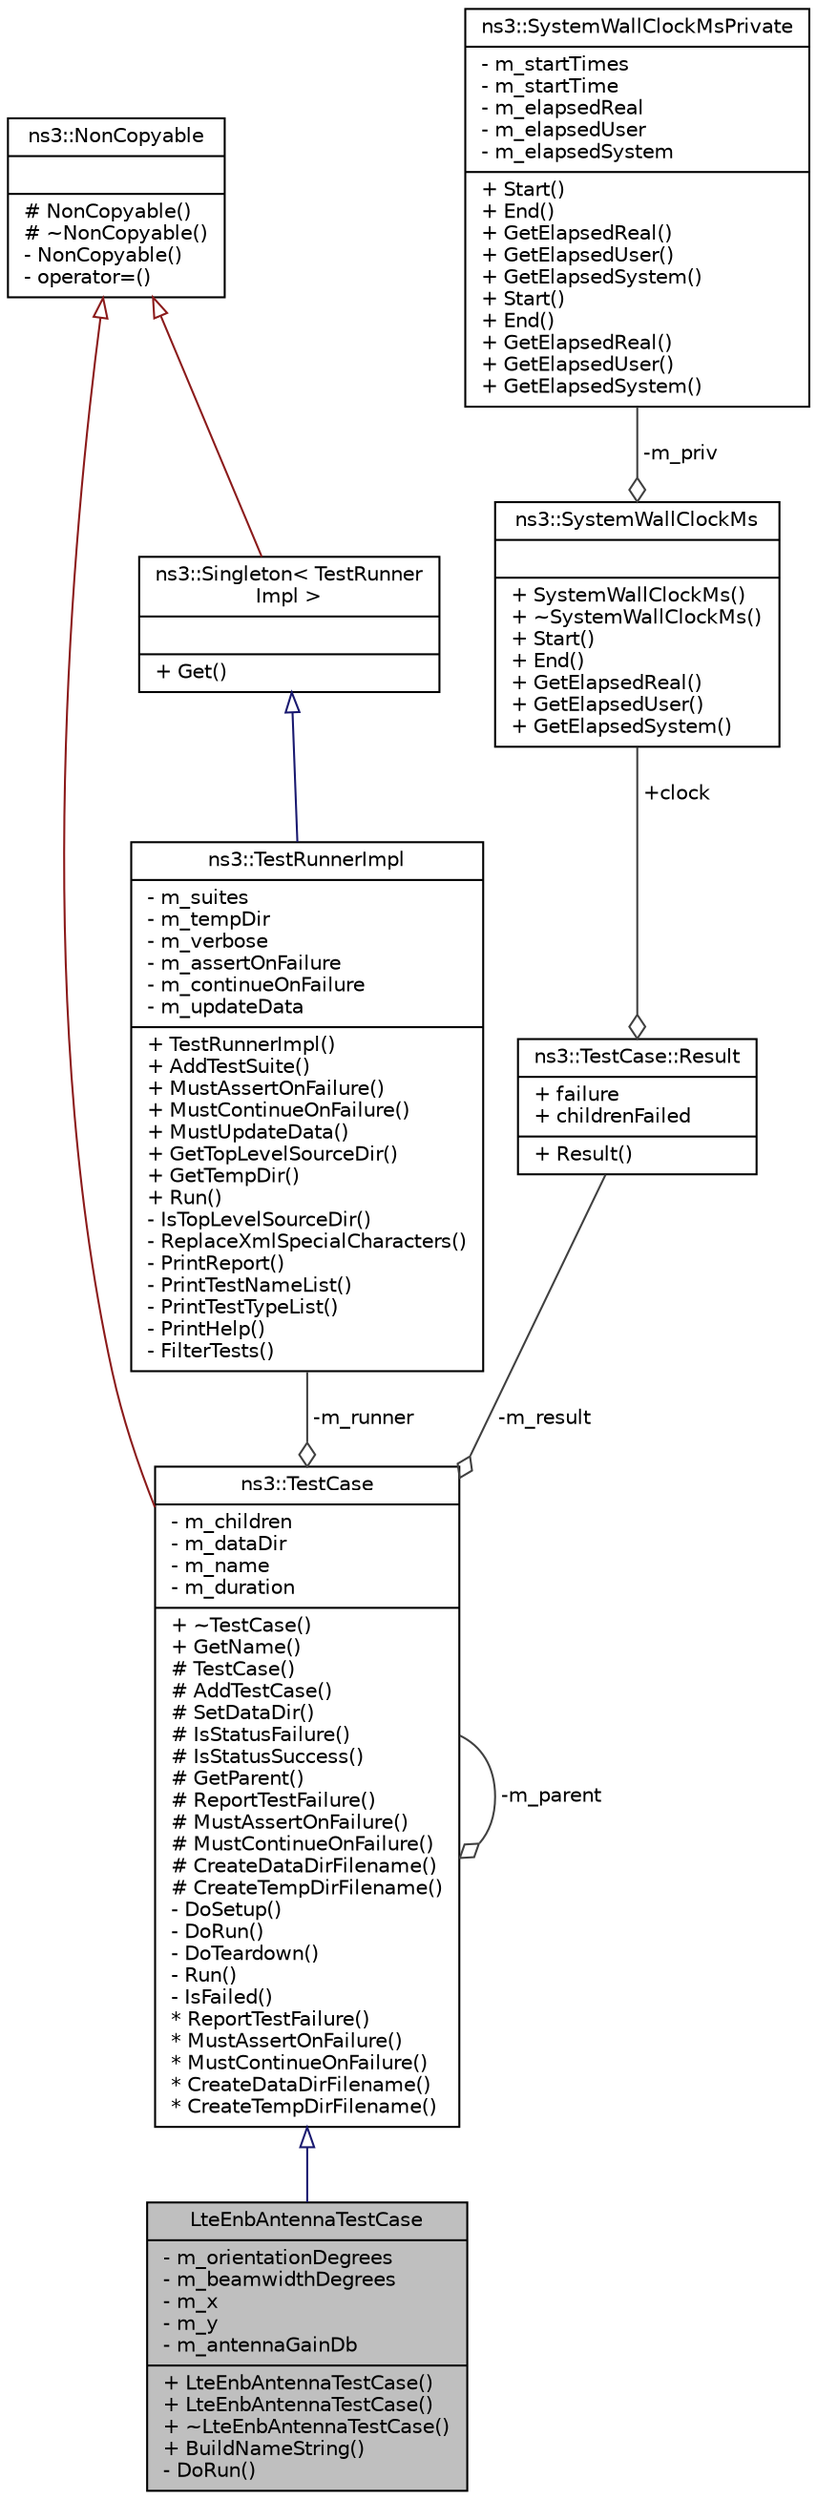 digraph "LteEnbAntennaTestCase"
{
  edge [fontname="Helvetica",fontsize="10",labelfontname="Helvetica",labelfontsize="10"];
  node [fontname="Helvetica",fontsize="10",shape=record];
  Node1 [label="{LteEnbAntennaTestCase\n|- m_orientationDegrees\l- m_beamwidthDegrees\l- m_x\l- m_y\l- m_antennaGainDb\l|+ LteEnbAntennaTestCase()\l+ LteEnbAntennaTestCase()\l+ ~LteEnbAntennaTestCase()\l+ BuildNameString()\l- DoRun()\l}",height=0.2,width=0.4,color="black", fillcolor="grey75", style="filled", fontcolor="black"];
  Node2 -> Node1 [dir="back",color="midnightblue",fontsize="10",style="solid",arrowtail="onormal"];
  Node2 [label="{ns3::TestCase\n|- m_children\l- m_dataDir\l- m_name\l- m_duration\l|+ ~TestCase()\l+ GetName()\l# TestCase()\l# AddTestCase()\l# SetDataDir()\l# IsStatusFailure()\l# IsStatusSuccess()\l# GetParent()\l# ReportTestFailure()\l# MustAssertOnFailure()\l# MustContinueOnFailure()\l# CreateDataDirFilename()\l# CreateTempDirFilename()\l- DoSetup()\l- DoRun()\l- DoTeardown()\l- Run()\l- IsFailed()\l* ReportTestFailure()\l* MustAssertOnFailure()\l* MustContinueOnFailure()\l* CreateDataDirFilename()\l* CreateTempDirFilename()\l}",height=0.2,width=0.4,color="black", fillcolor="white", style="filled",URL="$dd/d88/classns3_1_1TestCase.html",tooltip="encapsulates test code "];
  Node3 -> Node2 [dir="back",color="firebrick4",fontsize="10",style="solid",arrowtail="onormal"];
  Node3 [label="{ns3::NonCopyable\n||# NonCopyable()\l# ~NonCopyable()\l- NonCopyable()\l- operator=()\l}",height=0.2,width=0.4,color="black", fillcolor="white", style="filled",URL="$da/dd1/classns3_1_1NonCopyable.html"];
  Node4 -> Node2 [color="grey25",fontsize="10",style="solid",label=" -m_runner" ,arrowhead="odiamond"];
  Node4 [label="{ns3::TestRunnerImpl\n|- m_suites\l- m_tempDir\l- m_verbose\l- m_assertOnFailure\l- m_continueOnFailure\l- m_updateData\l|+ TestRunnerImpl()\l+ AddTestSuite()\l+ MustAssertOnFailure()\l+ MustContinueOnFailure()\l+ MustUpdateData()\l+ GetTopLevelSourceDir()\l+ GetTempDir()\l+ Run()\l- IsTopLevelSourceDir()\l- ReplaceXmlSpecialCharacters()\l- PrintReport()\l- PrintTestNameList()\l- PrintTestTypeList()\l- PrintHelp()\l- FilterTests()\l}",height=0.2,width=0.4,color="black", fillcolor="white", style="filled",URL="$d7/d71/classns3_1_1TestRunnerImpl.html"];
  Node5 -> Node4 [dir="back",color="midnightblue",fontsize="10",style="solid",arrowtail="onormal"];
  Node5 [label="{ns3::Singleton\< TestRunner\lImpl \>\n||+ Get()\l}",height=0.2,width=0.4,color="black", fillcolor="white", style="filled",URL="$d8/d77/classns3_1_1Singleton.html"];
  Node3 -> Node5 [dir="back",color="firebrick4",fontsize="10",style="solid",arrowtail="onormal"];
  Node2 -> Node2 [color="grey25",fontsize="10",style="solid",label=" -m_parent" ,arrowhead="odiamond"];
  Node6 -> Node2 [color="grey25",fontsize="10",style="solid",label=" -m_result" ,arrowhead="odiamond"];
  Node6 [label="{ns3::TestCase::Result\n|+ failure\l+ childrenFailed\l|+ Result()\l}",height=0.2,width=0.4,color="black", fillcolor="white", style="filled",URL="$de/d25/structns3_1_1TestCase_1_1Result.html"];
  Node7 -> Node6 [color="grey25",fontsize="10",style="solid",label=" +clock" ,arrowhead="odiamond"];
  Node7 [label="{ns3::SystemWallClockMs\n||+ SystemWallClockMs()\l+ ~SystemWallClockMs()\l+ Start()\l+ End()\l+ GetElapsedReal()\l+ GetElapsedUser()\l+ GetElapsedSystem()\l}",height=0.2,width=0.4,color="black", fillcolor="white", style="filled",URL="$dc/dd4/classns3_1_1SystemWallClockMs.html",tooltip="Measure elapsed wall clock time in milliseconds. "];
  Node8 -> Node7 [color="grey25",fontsize="10",style="solid",label=" -m_priv" ,arrowhead="odiamond"];
  Node8 [label="{ns3::SystemWallClockMsPrivate\n|- m_startTimes\l- m_startTime\l- m_elapsedReal\l- m_elapsedUser\l- m_elapsedSystem\l|+ Start()\l+ End()\l+ GetElapsedReal()\l+ GetElapsedUser()\l+ GetElapsedSystem()\l+ Start()\l+ End()\l+ GetElapsedReal()\l+ GetElapsedUser()\l+ GetElapsedSystem()\l}",height=0.2,width=0.4,color="black", fillcolor="white", style="filled",URL="$db/da6/classns3_1_1SystemWallClockMsPrivate.html",tooltip="System-dependent implementation for SystemWallClockMs. "];
}
